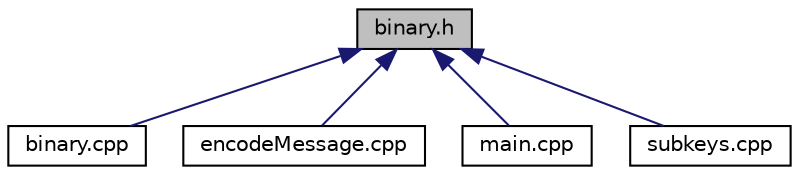 digraph "binary.h"
{
  edge [fontname="Helvetica",fontsize="10",labelfontname="Helvetica",labelfontsize="10"];
  node [fontname="Helvetica",fontsize="10",shape=record];
  Node1 [label="binary.h",height=0.2,width=0.4,color="black", fillcolor="grey75", style="filled", fontcolor="black"];
  Node1 -> Node2 [dir="back",color="midnightblue",fontsize="10",style="solid"];
  Node2 [label="binary.cpp",height=0.2,width=0.4,color="black", fillcolor="white", style="filled",URL="$binary_8cpp.html"];
  Node1 -> Node3 [dir="back",color="midnightblue",fontsize="10",style="solid"];
  Node3 [label="encodeMessage.cpp",height=0.2,width=0.4,color="black", fillcolor="white", style="filled",URL="$encode_message_8cpp.html"];
  Node1 -> Node4 [dir="back",color="midnightblue",fontsize="10",style="solid"];
  Node4 [label="main.cpp",height=0.2,width=0.4,color="black", fillcolor="white", style="filled",URL="$main_8cpp.html"];
  Node1 -> Node5 [dir="back",color="midnightblue",fontsize="10",style="solid"];
  Node5 [label="subkeys.cpp",height=0.2,width=0.4,color="black", fillcolor="white", style="filled",URL="$subkeys_8cpp.html"];
}
